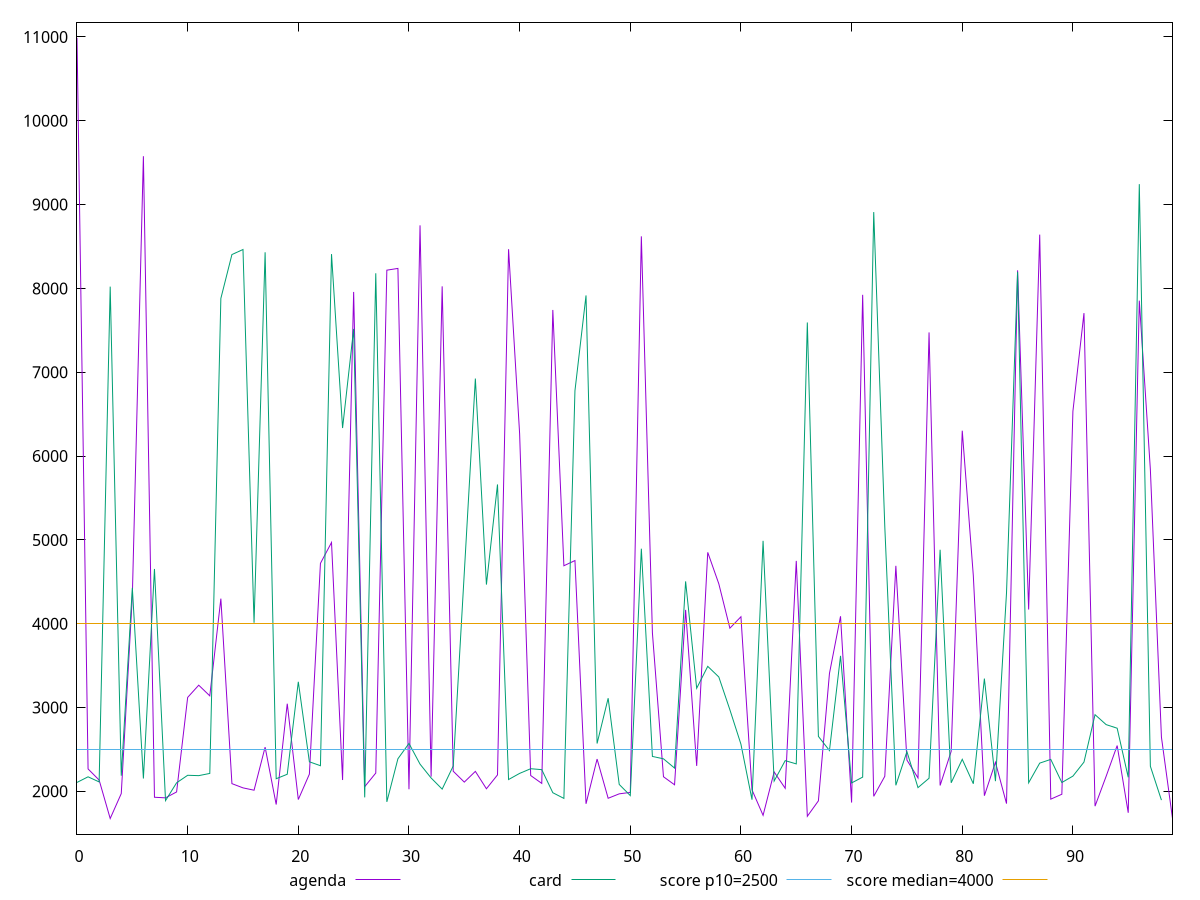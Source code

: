 reset

$agenda <<EOF
0 10988.4225
1 2267.7825
2 2134.9839999999995
3 1676.1439999999998
4 1973.7759999999998
5 4326.73
6 9576.857499999998
7 1929.8295000000003
8 1922.6280000000002
9 1993.128
10 3120.8950000000004
11 3266.675
12 3139.4010000000003
13 4299.4039999999995
14 2092.3005000000003
15 2041.8120000000001
16 2013.8445
17 2527.5584999999996
18 1843.1130000000003
19 3045.9649999999997
20 1902.7109999999998
21 2205.612
22 4720.317000000001
23 4968.957
24 2135.4750000000004
25 7957.637
26 2056.1245
27 2218.436
28 8217.571
29 8238.655999999999
30 2025.1279999999997
31 8752.721999999998
32 2175.3705
33 8024.371000000001
34 2240.283
35 2110.614
36 2238.6180000000004
37 2031.1979999999999
38 2196.3795
39 8467.901000000002
40 6265.746
41 2189.1195
42 2095.244
43 7742.769
44 4691.526
45 4753.63
46 1851.9060000000004
47 2385.5669999999996
48 1917.6460000000002
49 1970.5260000000003
50 1987.7700000000004
51 8620.860999999999
52 3890.362
53 2174.484
54 2078.668
55 4164.7445
56 2304.0389999999998
57 4851.413
58 4476.34
59 3947.049
60 4083.0879999999997
61 2017.9860000000003
62 1714.122
63 2231.7650000000003
64 2036.445
65 4749.293000000001
66 1702.8359999999998
67 1887.0134999999996
68 3406.755
69 4088.7980000000002
70 1866.702
71 7923.762999999999
72 1940.7640000000001
73 2179.763
74 4690.627
75 2373.681
76 2160.4629999999997
77 7475.308999999998
78 2070.4710000000005
79 2477.5755
80 6302.456
81 4573.189000000001
82 1948.2840000000003
83 2347.1125
84 1854.094
85 8215.4655
86 4169.360999999999
87 8641.79
88 1907.2884999999999
89 1965.677
90 6534.123500000001
91 7705.2585
92 1823.706
93 2178.8399999999992
94 2546.4114999999997
95 1744.6280000000002
96 7854.202000000001
97 5840.041
98 2647.143
99 1677.408
EOF

$card <<EOF
0 2106.6769999999997
1 2173.6850000000004
2 2112.7419999999997
3 8021.7565
4 2186.744
5 4428.439
6 2153.4964999999997
7 4652.885
8 1889.9734999999998
9 2102.0440000000003
10 2191.9605
11 2187.7325
12 2213.994
13 7880.5805
14 8404.033
15 8464.092
16 4011.0589999999993
17 8430.99
18 2150.7139999999995
19 2204.2030000000004
20 3307.3200000000006
21 2352.7419999999997
22 2306.184
23 8409.2995
24 6334.2744999999995
25 7517.116999999998
26 1928.3914999999997
27 8180.168
28 1874.8590000000004
29 2388.99
30 2571.7605000000003
31 2324.853
32 2159.9980000000005
33 2026.969
34 2302.898
35 4608.822
36 6924.638000000001
37 4466.724
38 5661.2074999999995
39 2141.183
40 2214.5789999999997
41 2270.327
42 2259.1054999999997
43 1983.9665
44 1916.1080000000002
45 6778.941000000001
46 7916.255999999999
47 2571.0000000000005
48 3111.3585
49 2082.7799999999997
50 1949.6174999999998
51 4895.317
52 2416.6695000000004
53 2388.2470000000003
54 2278.0895
55 4505.286
56 3229.9
57 3491.415
58 3364.705
59 2973.831
60 2562.865
61 1900.721
62 4988.79
63 2122.9790000000003
64 2366.63
65 2327.7419999999993
66 7594.007
67 2655.8109999999997
68 2487.111
69 3616.3
70 2100.4149999999995
71 2170.109
72 8910.415
73 5160.606
74 2072.354
75 2474.562
76 2044.8269999999998
77 2156.695
78 4882.123
79 2102.482
80 2382.3479999999995
81 2090.999
82 3345.135
83 2122.0429999999997
84 4368.924999999999
85 8196.271
86 2102.5435
87 2336.8709999999996
88 2381.388
89 2105.535
90 2181.96
91 2349.228
92 2914.867
93 2796.5510000000004
94 2753.3460000000005
95 2167.6445000000003
96 9243.815999999999
97 2299.6620000000003
98 1895.715
EOF

set key outside below
set xrange [0:99]
set yrange [1489.8984299999997:11174.66807]
set trange [1489.8984299999997:11174.66807]
set terminal svg size 640, 520 enhanced background rgb 'white'
set output "reports/report_00027_2021-02-24T12-40-31.850Z/largest-contentful-paint/comparison/line/1_vs_2.svg"

plot $agenda title "agenda" with line, \
     $card title "card" with line, \
     2500 title "score p10=2500", \
     4000 title "score median=4000"

reset
